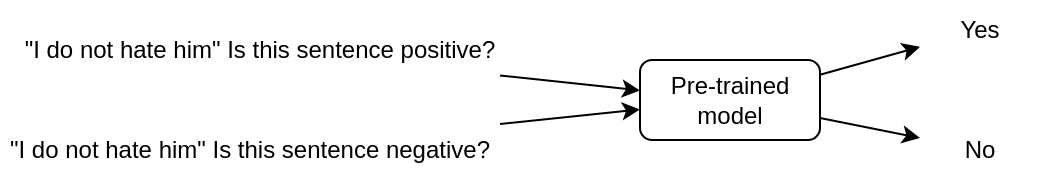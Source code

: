 <mxfile version="16.6.5" type="github">
  <diagram id="TIo3-JE8RYAdE-eYKafk" name="Page-1">
    <mxGraphModel dx="746" dy="400" grid="1" gridSize="10" guides="1" tooltips="1" connect="1" arrows="1" fold="1" page="1" pageScale="1" pageWidth="850" pageHeight="1100" math="0" shadow="0">
      <root>
        <mxCell id="0" />
        <mxCell id="1" parent="0" />
        <mxCell id="6OfOJ0zayBAvBgIOVWfl-1" value="Pre-trained&lt;br&gt;model" style="rounded=1;whiteSpace=wrap;html=1;" vertex="1" parent="1">
          <mxGeometry x="340" y="60" width="90" height="40" as="geometry" />
        </mxCell>
        <mxCell id="6OfOJ0zayBAvBgIOVWfl-2" value="&quot;I do not hate him&quot; Is this sentence positive?" style="text;html=1;strokeColor=none;fillColor=none;align=center;verticalAlign=middle;whiteSpace=wrap;rounded=0;" vertex="1" parent="1">
          <mxGeometry x="30" y="40" width="240" height="30" as="geometry" />
        </mxCell>
        <mxCell id="6OfOJ0zayBAvBgIOVWfl-3" value="&quot;I do not hate him&quot; Is this sentence negative?" style="text;html=1;strokeColor=none;fillColor=none;align=center;verticalAlign=middle;whiteSpace=wrap;rounded=0;" vertex="1" parent="1">
          <mxGeometry x="20" y="90" width="250" height="30" as="geometry" />
        </mxCell>
        <mxCell id="6OfOJ0zayBAvBgIOVWfl-4" value="" style="endArrow=classic;html=1;rounded=0;" edge="1" parent="1" source="6OfOJ0zayBAvBgIOVWfl-2" target="6OfOJ0zayBAvBgIOVWfl-1">
          <mxGeometry width="50" height="50" relative="1" as="geometry">
            <mxPoint x="280" y="240" as="sourcePoint" />
            <mxPoint x="330" y="190" as="targetPoint" />
          </mxGeometry>
        </mxCell>
        <mxCell id="6OfOJ0zayBAvBgIOVWfl-5" value="" style="endArrow=classic;html=1;rounded=0;" edge="1" parent="1" source="6OfOJ0zayBAvBgIOVWfl-3" target="6OfOJ0zayBAvBgIOVWfl-1">
          <mxGeometry width="50" height="50" relative="1" as="geometry">
            <mxPoint x="280" y="240" as="sourcePoint" />
            <mxPoint x="330" y="190" as="targetPoint" />
          </mxGeometry>
        </mxCell>
        <mxCell id="6OfOJ0zayBAvBgIOVWfl-6" value="Yes" style="text;html=1;strokeColor=none;fillColor=none;align=center;verticalAlign=middle;whiteSpace=wrap;rounded=0;" vertex="1" parent="1">
          <mxGeometry x="480" y="30" width="60" height="30" as="geometry" />
        </mxCell>
        <mxCell id="6OfOJ0zayBAvBgIOVWfl-7" value="No" style="text;html=1;strokeColor=none;fillColor=none;align=center;verticalAlign=middle;whiteSpace=wrap;rounded=0;" vertex="1" parent="1">
          <mxGeometry x="480" y="90" width="60" height="30" as="geometry" />
        </mxCell>
        <mxCell id="6OfOJ0zayBAvBgIOVWfl-8" value="" style="endArrow=classic;html=1;rounded=0;" edge="1" parent="1" source="6OfOJ0zayBAvBgIOVWfl-1" target="6OfOJ0zayBAvBgIOVWfl-6">
          <mxGeometry width="50" height="50" relative="1" as="geometry">
            <mxPoint x="280" y="240" as="sourcePoint" />
            <mxPoint x="330" y="190" as="targetPoint" />
          </mxGeometry>
        </mxCell>
        <mxCell id="6OfOJ0zayBAvBgIOVWfl-9" value="" style="endArrow=classic;html=1;rounded=0;" edge="1" parent="1" source="6OfOJ0zayBAvBgIOVWfl-1" target="6OfOJ0zayBAvBgIOVWfl-7">
          <mxGeometry width="50" height="50" relative="1" as="geometry">
            <mxPoint x="280" y="240" as="sourcePoint" />
            <mxPoint x="330" y="190" as="targetPoint" />
          </mxGeometry>
        </mxCell>
      </root>
    </mxGraphModel>
  </diagram>
</mxfile>
